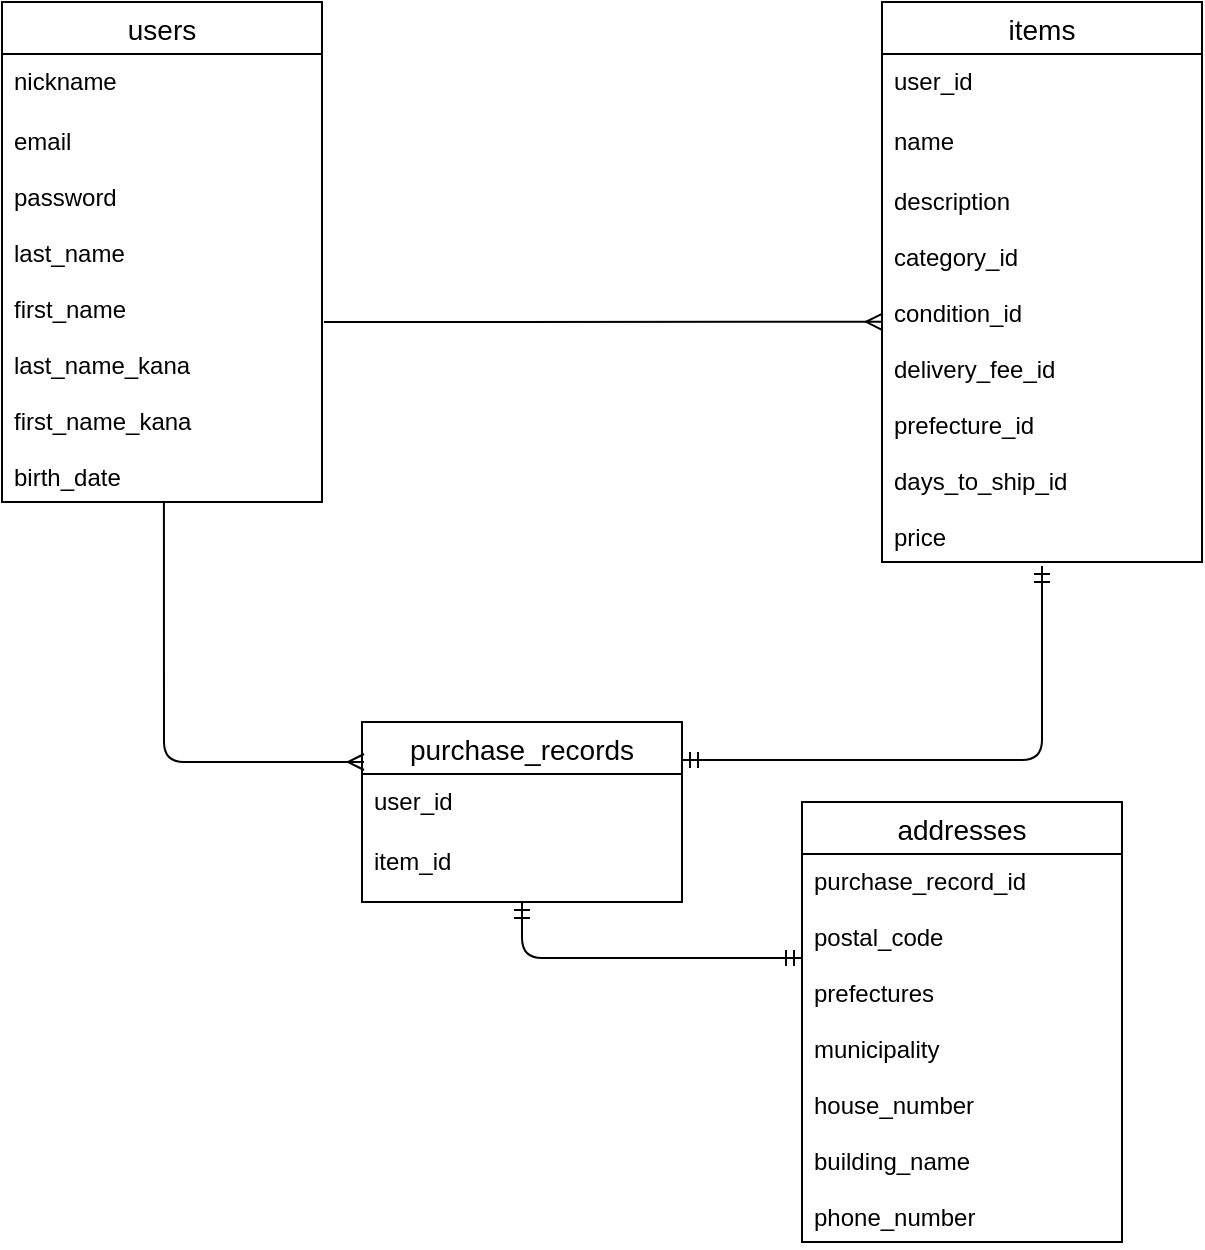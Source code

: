 <mxfile>
    <diagram id="DGGw7b84nM9peE5Hd3-C" name="ページ1">
        <mxGraphModel dx="968" dy="680" grid="1" gridSize="10" guides="1" tooltips="1" connect="1" arrows="1" fold="1" page="1" pageScale="1" pageWidth="850" pageHeight="1100" math="0" shadow="0">
            <root>
                <mxCell id="0"/>
                <mxCell id="1" parent="0"/>
                <mxCell id="15" value="users" style="swimlane;fontStyle=0;childLayout=stackLayout;horizontal=1;startSize=26;horizontalStack=0;resizeParent=1;resizeParentMax=0;resizeLast=0;collapsible=1;marginBottom=0;align=center;fontSize=14;rounded=0;sketch=0;" vertex="1" parent="1">
                    <mxGeometry x="120" y="240" width="160" height="250" as="geometry"/>
                </mxCell>
                <mxCell id="17" value="nickname" style="text;strokeColor=none;fillColor=none;spacingLeft=4;spacingRight=4;overflow=hidden;rotatable=0;points=[[0,0.5],[1,0.5]];portConstraint=eastwest;fontSize=12;" vertex="1" parent="15">
                    <mxGeometry y="26" width="160" height="30" as="geometry"/>
                </mxCell>
                <mxCell id="18" value="email&#10;&#10;password&#10;&#10;last_name&#10;&#10;first_name&#10;&#10;last_name_kana&#10;&#10;first_name_kana&#10;&#10;birth_date" style="text;strokeColor=none;fillColor=none;spacingLeft=4;spacingRight=4;overflow=hidden;rotatable=0;points=[[0,0.5],[1,0.5]];portConstraint=eastwest;fontSize=12;" vertex="1" parent="15">
                    <mxGeometry y="56" width="160" height="194" as="geometry"/>
                </mxCell>
                <mxCell id="19" value="items" style="swimlane;fontStyle=0;childLayout=stackLayout;horizontal=1;startSize=26;horizontalStack=0;resizeParent=1;resizeParentMax=0;resizeLast=0;collapsible=1;marginBottom=0;align=center;fontSize=14;rounded=0;sketch=0;" vertex="1" parent="1">
                    <mxGeometry x="560" y="240" width="160" height="280" as="geometry"/>
                </mxCell>
                <mxCell id="20" value="user_id" style="text;strokeColor=none;fillColor=none;spacingLeft=4;spacingRight=4;overflow=hidden;rotatable=0;points=[[0,0.5],[1,0.5]];portConstraint=eastwest;fontSize=12;" vertex="1" parent="19">
                    <mxGeometry y="26" width="160" height="30" as="geometry"/>
                </mxCell>
                <mxCell id="21" value="name" style="text;strokeColor=none;fillColor=none;spacingLeft=4;spacingRight=4;overflow=hidden;rotatable=0;points=[[0,0.5],[1,0.5]];portConstraint=eastwest;fontSize=12;" vertex="1" parent="19">
                    <mxGeometry y="56" width="160" height="30" as="geometry"/>
                </mxCell>
                <mxCell id="22" value="description&#10;&#10;category_id&#10;&#10;condition_id&#10;&#10;delivery_fee_id&#10;&#10;prefecture_id&#10;&#10;days_to_ship_id&#10;&#10;price" style="text;strokeColor=none;fillColor=none;spacingLeft=4;spacingRight=4;overflow=hidden;rotatable=0;points=[[0,0.5],[1,0.5]];portConstraint=eastwest;fontSize=12;" vertex="1" parent="19">
                    <mxGeometry y="86" width="160" height="194" as="geometry"/>
                </mxCell>
                <mxCell id="27" value="purchase_records" style="swimlane;fontStyle=0;childLayout=stackLayout;horizontal=1;startSize=26;horizontalStack=0;resizeParent=1;resizeParentMax=0;resizeLast=0;collapsible=1;marginBottom=0;align=center;fontSize=14;rounded=0;sketch=0;" vertex="1" parent="1">
                    <mxGeometry x="300" y="600" width="160" height="90" as="geometry"/>
                </mxCell>
                <mxCell id="29" value="user_id" style="text;strokeColor=none;fillColor=none;spacingLeft=4;spacingRight=4;overflow=hidden;rotatable=0;points=[[0,0.5],[1,0.5]];portConstraint=eastwest;fontSize=12;" vertex="1" parent="27">
                    <mxGeometry y="26" width="160" height="30" as="geometry"/>
                </mxCell>
                <mxCell id="30" value="item_id" style="text;strokeColor=none;fillColor=none;spacingLeft=4;spacingRight=4;overflow=hidden;rotatable=0;points=[[0,0.5],[1,0.5]];portConstraint=eastwest;fontSize=12;" vertex="1" parent="27">
                    <mxGeometry y="56" width="160" height="34" as="geometry"/>
                </mxCell>
                <mxCell id="33" value="" style="edgeStyle=entityRelationEdgeStyle;fontSize=12;html=1;endArrow=ERmany;entryX=0;entryY=0.381;entryDx=0;entryDy=0;entryPerimeter=0;exitX=1.006;exitY=0.536;exitDx=0;exitDy=0;exitPerimeter=0;" edge="1" parent="1" source="18" target="22">
                    <mxGeometry width="100" height="100" relative="1" as="geometry">
                        <mxPoint x="400" y="400" as="sourcePoint"/>
                        <mxPoint x="560" y="400" as="targetPoint"/>
                    </mxGeometry>
                </mxCell>
                <mxCell id="35" value="addresses" style="swimlane;fontStyle=0;childLayout=stackLayout;horizontal=1;startSize=26;horizontalStack=0;resizeParent=1;resizeParentMax=0;resizeLast=0;collapsible=1;marginBottom=0;align=center;fontSize=14;rounded=0;sketch=0;" vertex="1" parent="1">
                    <mxGeometry x="520" y="640" width="160" height="220" as="geometry"/>
                </mxCell>
                <mxCell id="36" value="purchase_record_id&#10;&#10;postal_code&#10;&#10;prefectures&#10;&#10;municipality&#10;&#10;house_number&#10;&#10;building_name&#10;&#10;phone_number" style="text;strokeColor=none;fillColor=none;spacingLeft=4;spacingRight=4;overflow=hidden;rotatable=0;points=[[0,0.5],[1,0.5]];portConstraint=eastwest;fontSize=12;" vertex="1" parent="35">
                    <mxGeometry y="26" width="160" height="194" as="geometry"/>
                </mxCell>
                <mxCell id="42" value="" style="fontSize=12;html=1;endArrow=ERmany;exitX=0.506;exitY=1;exitDx=0;exitDy=0;exitPerimeter=0;" edge="1" parent="1" source="18">
                    <mxGeometry width="100" height="100" relative="1" as="geometry">
                        <mxPoint x="280" y="540" as="sourcePoint"/>
                        <mxPoint x="301" y="620" as="targetPoint"/>
                        <Array as="points">
                            <mxPoint x="201" y="620"/>
                        </Array>
                    </mxGeometry>
                </mxCell>
                <mxCell id="43" value="" style="fontSize=12;html=1;endArrow=ERmandOne;startArrow=ERmandOne;entryX=0.5;entryY=1.01;entryDx=0;entryDy=0;entryPerimeter=0;" edge="1" parent="1" target="22">
                    <mxGeometry width="100" height="100" relative="1" as="geometry">
                        <mxPoint x="460" y="619" as="sourcePoint"/>
                        <mxPoint x="560" y="520" as="targetPoint"/>
                        <Array as="points">
                            <mxPoint x="640" y="619"/>
                        </Array>
                    </mxGeometry>
                </mxCell>
                <mxCell id="44" value="" style="fontSize=12;html=1;endArrow=ERmandOne;startArrow=ERmandOne;" edge="1" parent="1" source="30">
                    <mxGeometry width="100" height="100" relative="1" as="geometry">
                        <mxPoint x="420" y="810" as="sourcePoint"/>
                        <mxPoint x="520" y="718" as="targetPoint"/>
                        <Array as="points">
                            <mxPoint x="380" y="718"/>
                        </Array>
                    </mxGeometry>
                </mxCell>
            </root>
        </mxGraphModel>
    </diagram>
</mxfile>
